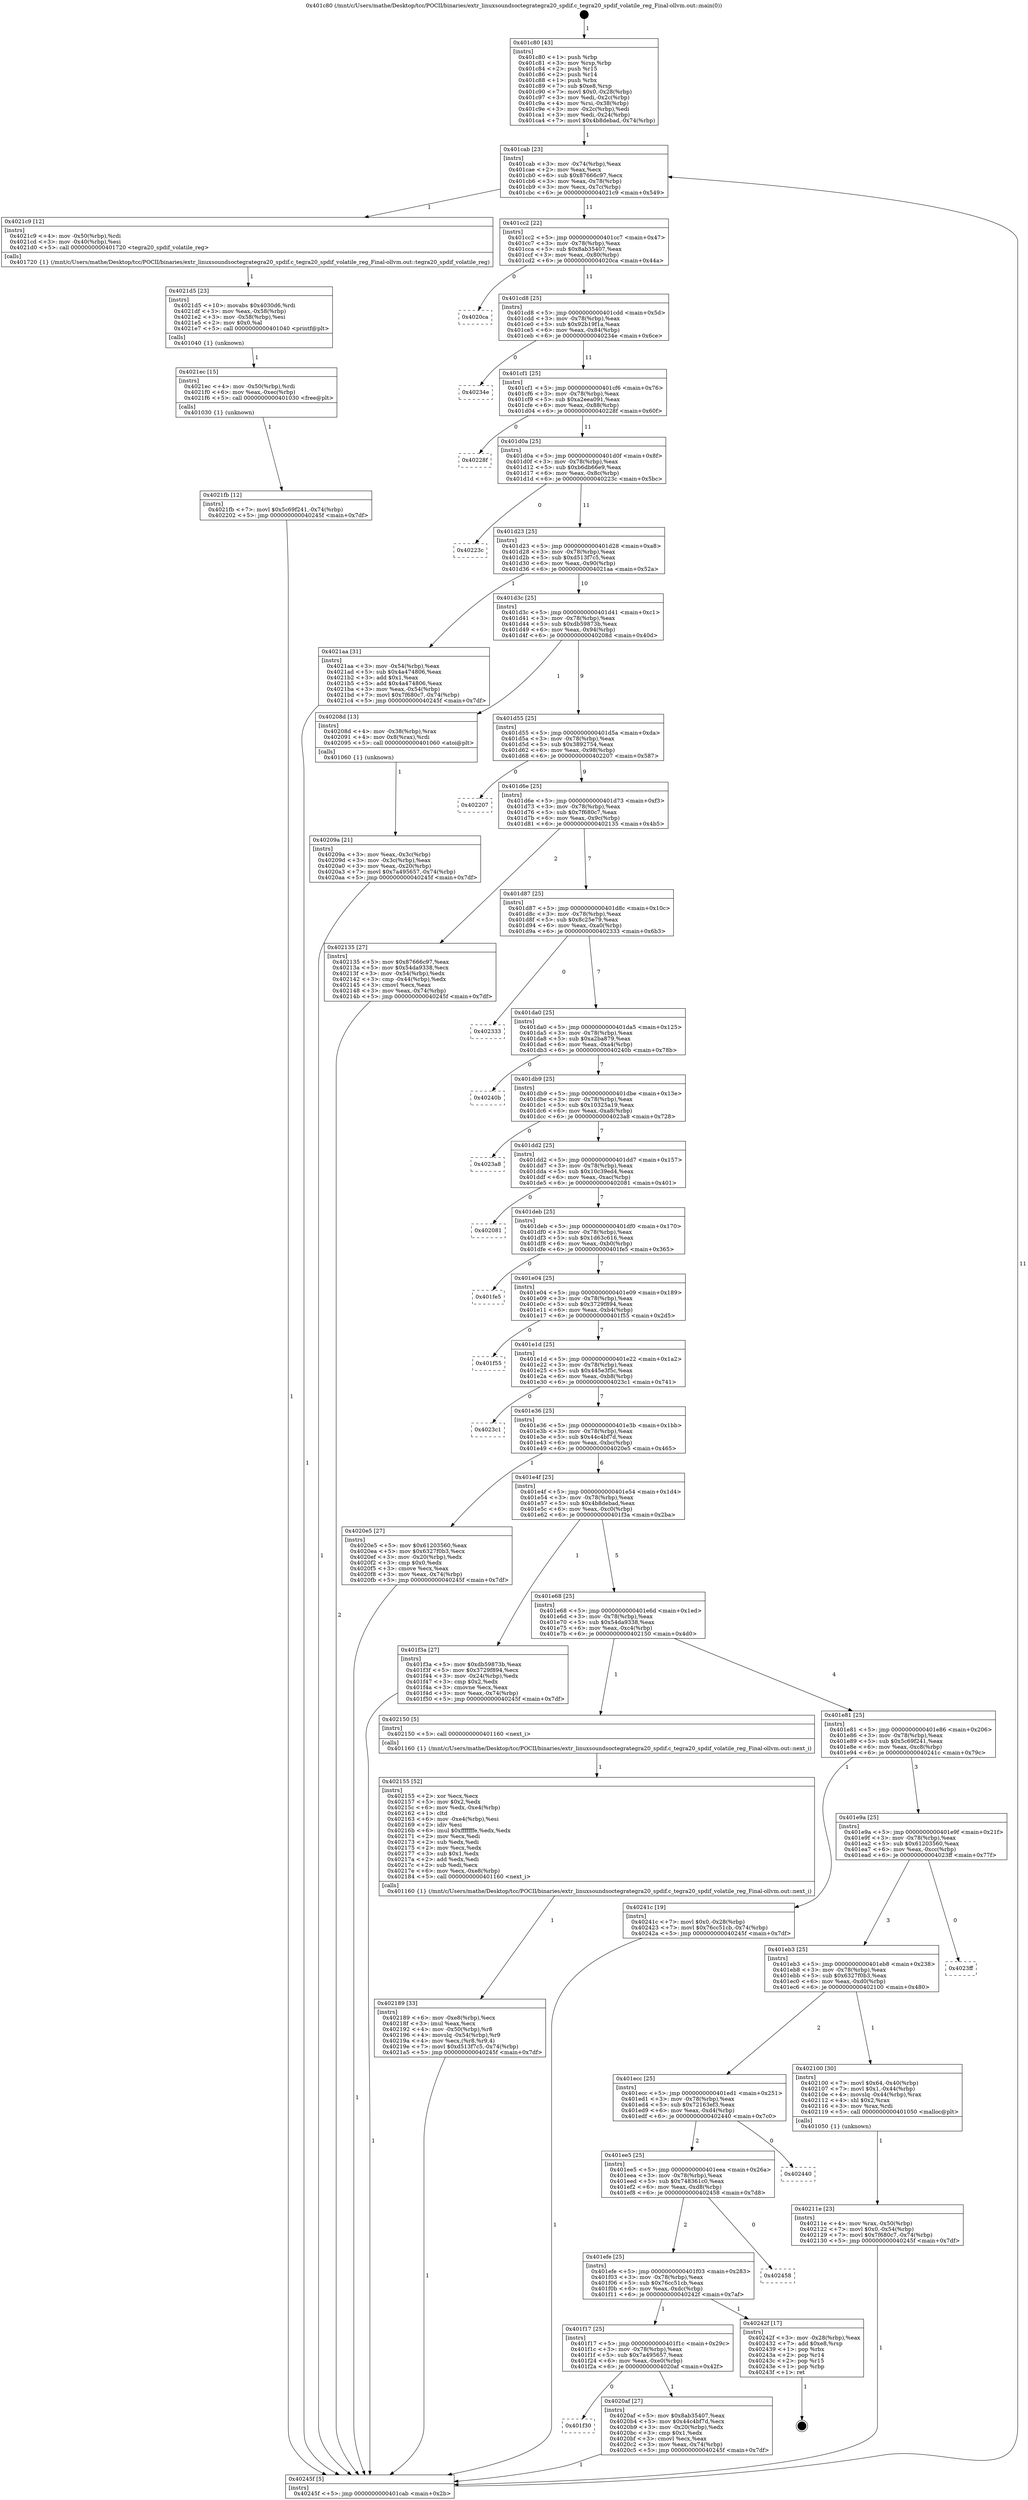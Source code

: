 digraph "0x401c80" {
  label = "0x401c80 (/mnt/c/Users/mathe/Desktop/tcc/POCII/binaries/extr_linuxsoundsoctegrategra20_spdif.c_tegra20_spdif_volatile_reg_Final-ollvm.out::main(0))"
  labelloc = "t"
  node[shape=record]

  Entry [label="",width=0.3,height=0.3,shape=circle,fillcolor=black,style=filled]
  "0x401cab" [label="{
     0x401cab [23]\l
     | [instrs]\l
     &nbsp;&nbsp;0x401cab \<+3\>: mov -0x74(%rbp),%eax\l
     &nbsp;&nbsp;0x401cae \<+2\>: mov %eax,%ecx\l
     &nbsp;&nbsp;0x401cb0 \<+6\>: sub $0x87666c97,%ecx\l
     &nbsp;&nbsp;0x401cb6 \<+3\>: mov %eax,-0x78(%rbp)\l
     &nbsp;&nbsp;0x401cb9 \<+3\>: mov %ecx,-0x7c(%rbp)\l
     &nbsp;&nbsp;0x401cbc \<+6\>: je 00000000004021c9 \<main+0x549\>\l
  }"]
  "0x4021c9" [label="{
     0x4021c9 [12]\l
     | [instrs]\l
     &nbsp;&nbsp;0x4021c9 \<+4\>: mov -0x50(%rbp),%rdi\l
     &nbsp;&nbsp;0x4021cd \<+3\>: mov -0x40(%rbp),%esi\l
     &nbsp;&nbsp;0x4021d0 \<+5\>: call 0000000000401720 \<tegra20_spdif_volatile_reg\>\l
     | [calls]\l
     &nbsp;&nbsp;0x401720 \{1\} (/mnt/c/Users/mathe/Desktop/tcc/POCII/binaries/extr_linuxsoundsoctegrategra20_spdif.c_tegra20_spdif_volatile_reg_Final-ollvm.out::tegra20_spdif_volatile_reg)\l
  }"]
  "0x401cc2" [label="{
     0x401cc2 [22]\l
     | [instrs]\l
     &nbsp;&nbsp;0x401cc2 \<+5\>: jmp 0000000000401cc7 \<main+0x47\>\l
     &nbsp;&nbsp;0x401cc7 \<+3\>: mov -0x78(%rbp),%eax\l
     &nbsp;&nbsp;0x401cca \<+5\>: sub $0x8ab35407,%eax\l
     &nbsp;&nbsp;0x401ccf \<+3\>: mov %eax,-0x80(%rbp)\l
     &nbsp;&nbsp;0x401cd2 \<+6\>: je 00000000004020ca \<main+0x44a\>\l
  }"]
  Exit [label="",width=0.3,height=0.3,shape=circle,fillcolor=black,style=filled,peripheries=2]
  "0x4020ca" [label="{
     0x4020ca\l
  }", style=dashed]
  "0x401cd8" [label="{
     0x401cd8 [25]\l
     | [instrs]\l
     &nbsp;&nbsp;0x401cd8 \<+5\>: jmp 0000000000401cdd \<main+0x5d\>\l
     &nbsp;&nbsp;0x401cdd \<+3\>: mov -0x78(%rbp),%eax\l
     &nbsp;&nbsp;0x401ce0 \<+5\>: sub $0x92b19f1a,%eax\l
     &nbsp;&nbsp;0x401ce5 \<+6\>: mov %eax,-0x84(%rbp)\l
     &nbsp;&nbsp;0x401ceb \<+6\>: je 000000000040234e \<main+0x6ce\>\l
  }"]
  "0x4021fb" [label="{
     0x4021fb [12]\l
     | [instrs]\l
     &nbsp;&nbsp;0x4021fb \<+7\>: movl $0x5c69f241,-0x74(%rbp)\l
     &nbsp;&nbsp;0x402202 \<+5\>: jmp 000000000040245f \<main+0x7df\>\l
  }"]
  "0x40234e" [label="{
     0x40234e\l
  }", style=dashed]
  "0x401cf1" [label="{
     0x401cf1 [25]\l
     | [instrs]\l
     &nbsp;&nbsp;0x401cf1 \<+5\>: jmp 0000000000401cf6 \<main+0x76\>\l
     &nbsp;&nbsp;0x401cf6 \<+3\>: mov -0x78(%rbp),%eax\l
     &nbsp;&nbsp;0x401cf9 \<+5\>: sub $0xa2eea091,%eax\l
     &nbsp;&nbsp;0x401cfe \<+6\>: mov %eax,-0x88(%rbp)\l
     &nbsp;&nbsp;0x401d04 \<+6\>: je 000000000040228f \<main+0x60f\>\l
  }"]
  "0x4021ec" [label="{
     0x4021ec [15]\l
     | [instrs]\l
     &nbsp;&nbsp;0x4021ec \<+4\>: mov -0x50(%rbp),%rdi\l
     &nbsp;&nbsp;0x4021f0 \<+6\>: mov %eax,-0xec(%rbp)\l
     &nbsp;&nbsp;0x4021f6 \<+5\>: call 0000000000401030 \<free@plt\>\l
     | [calls]\l
     &nbsp;&nbsp;0x401030 \{1\} (unknown)\l
  }"]
  "0x40228f" [label="{
     0x40228f\l
  }", style=dashed]
  "0x401d0a" [label="{
     0x401d0a [25]\l
     | [instrs]\l
     &nbsp;&nbsp;0x401d0a \<+5\>: jmp 0000000000401d0f \<main+0x8f\>\l
     &nbsp;&nbsp;0x401d0f \<+3\>: mov -0x78(%rbp),%eax\l
     &nbsp;&nbsp;0x401d12 \<+5\>: sub $0xb6db66e9,%eax\l
     &nbsp;&nbsp;0x401d17 \<+6\>: mov %eax,-0x8c(%rbp)\l
     &nbsp;&nbsp;0x401d1d \<+6\>: je 000000000040223c \<main+0x5bc\>\l
  }"]
  "0x4021d5" [label="{
     0x4021d5 [23]\l
     | [instrs]\l
     &nbsp;&nbsp;0x4021d5 \<+10\>: movabs $0x4030d6,%rdi\l
     &nbsp;&nbsp;0x4021df \<+3\>: mov %eax,-0x58(%rbp)\l
     &nbsp;&nbsp;0x4021e2 \<+3\>: mov -0x58(%rbp),%esi\l
     &nbsp;&nbsp;0x4021e5 \<+2\>: mov $0x0,%al\l
     &nbsp;&nbsp;0x4021e7 \<+5\>: call 0000000000401040 \<printf@plt\>\l
     | [calls]\l
     &nbsp;&nbsp;0x401040 \{1\} (unknown)\l
  }"]
  "0x40223c" [label="{
     0x40223c\l
  }", style=dashed]
  "0x401d23" [label="{
     0x401d23 [25]\l
     | [instrs]\l
     &nbsp;&nbsp;0x401d23 \<+5\>: jmp 0000000000401d28 \<main+0xa8\>\l
     &nbsp;&nbsp;0x401d28 \<+3\>: mov -0x78(%rbp),%eax\l
     &nbsp;&nbsp;0x401d2b \<+5\>: sub $0xd513f7c5,%eax\l
     &nbsp;&nbsp;0x401d30 \<+6\>: mov %eax,-0x90(%rbp)\l
     &nbsp;&nbsp;0x401d36 \<+6\>: je 00000000004021aa \<main+0x52a\>\l
  }"]
  "0x402189" [label="{
     0x402189 [33]\l
     | [instrs]\l
     &nbsp;&nbsp;0x402189 \<+6\>: mov -0xe8(%rbp),%ecx\l
     &nbsp;&nbsp;0x40218f \<+3\>: imul %eax,%ecx\l
     &nbsp;&nbsp;0x402192 \<+4\>: mov -0x50(%rbp),%r8\l
     &nbsp;&nbsp;0x402196 \<+4\>: movslq -0x54(%rbp),%r9\l
     &nbsp;&nbsp;0x40219a \<+4\>: mov %ecx,(%r8,%r9,4)\l
     &nbsp;&nbsp;0x40219e \<+7\>: movl $0xd513f7c5,-0x74(%rbp)\l
     &nbsp;&nbsp;0x4021a5 \<+5\>: jmp 000000000040245f \<main+0x7df\>\l
  }"]
  "0x4021aa" [label="{
     0x4021aa [31]\l
     | [instrs]\l
     &nbsp;&nbsp;0x4021aa \<+3\>: mov -0x54(%rbp),%eax\l
     &nbsp;&nbsp;0x4021ad \<+5\>: sub $0x4a474806,%eax\l
     &nbsp;&nbsp;0x4021b2 \<+3\>: add $0x1,%eax\l
     &nbsp;&nbsp;0x4021b5 \<+5\>: add $0x4a474806,%eax\l
     &nbsp;&nbsp;0x4021ba \<+3\>: mov %eax,-0x54(%rbp)\l
     &nbsp;&nbsp;0x4021bd \<+7\>: movl $0x7f680c7,-0x74(%rbp)\l
     &nbsp;&nbsp;0x4021c4 \<+5\>: jmp 000000000040245f \<main+0x7df\>\l
  }"]
  "0x401d3c" [label="{
     0x401d3c [25]\l
     | [instrs]\l
     &nbsp;&nbsp;0x401d3c \<+5\>: jmp 0000000000401d41 \<main+0xc1\>\l
     &nbsp;&nbsp;0x401d41 \<+3\>: mov -0x78(%rbp),%eax\l
     &nbsp;&nbsp;0x401d44 \<+5\>: sub $0xdb59873b,%eax\l
     &nbsp;&nbsp;0x401d49 \<+6\>: mov %eax,-0x94(%rbp)\l
     &nbsp;&nbsp;0x401d4f \<+6\>: je 000000000040208d \<main+0x40d\>\l
  }"]
  "0x402155" [label="{
     0x402155 [52]\l
     | [instrs]\l
     &nbsp;&nbsp;0x402155 \<+2\>: xor %ecx,%ecx\l
     &nbsp;&nbsp;0x402157 \<+5\>: mov $0x2,%edx\l
     &nbsp;&nbsp;0x40215c \<+6\>: mov %edx,-0xe4(%rbp)\l
     &nbsp;&nbsp;0x402162 \<+1\>: cltd\l
     &nbsp;&nbsp;0x402163 \<+6\>: mov -0xe4(%rbp),%esi\l
     &nbsp;&nbsp;0x402169 \<+2\>: idiv %esi\l
     &nbsp;&nbsp;0x40216b \<+6\>: imul $0xfffffffe,%edx,%edx\l
     &nbsp;&nbsp;0x402171 \<+2\>: mov %ecx,%edi\l
     &nbsp;&nbsp;0x402173 \<+2\>: sub %edx,%edi\l
     &nbsp;&nbsp;0x402175 \<+2\>: mov %ecx,%edx\l
     &nbsp;&nbsp;0x402177 \<+3\>: sub $0x1,%edx\l
     &nbsp;&nbsp;0x40217a \<+2\>: add %edx,%edi\l
     &nbsp;&nbsp;0x40217c \<+2\>: sub %edi,%ecx\l
     &nbsp;&nbsp;0x40217e \<+6\>: mov %ecx,-0xe8(%rbp)\l
     &nbsp;&nbsp;0x402184 \<+5\>: call 0000000000401160 \<next_i\>\l
     | [calls]\l
     &nbsp;&nbsp;0x401160 \{1\} (/mnt/c/Users/mathe/Desktop/tcc/POCII/binaries/extr_linuxsoundsoctegrategra20_spdif.c_tegra20_spdif_volatile_reg_Final-ollvm.out::next_i)\l
  }"]
  "0x40208d" [label="{
     0x40208d [13]\l
     | [instrs]\l
     &nbsp;&nbsp;0x40208d \<+4\>: mov -0x38(%rbp),%rax\l
     &nbsp;&nbsp;0x402091 \<+4\>: mov 0x8(%rax),%rdi\l
     &nbsp;&nbsp;0x402095 \<+5\>: call 0000000000401060 \<atoi@plt\>\l
     | [calls]\l
     &nbsp;&nbsp;0x401060 \{1\} (unknown)\l
  }"]
  "0x401d55" [label="{
     0x401d55 [25]\l
     | [instrs]\l
     &nbsp;&nbsp;0x401d55 \<+5\>: jmp 0000000000401d5a \<main+0xda\>\l
     &nbsp;&nbsp;0x401d5a \<+3\>: mov -0x78(%rbp),%eax\l
     &nbsp;&nbsp;0x401d5d \<+5\>: sub $0x3892754,%eax\l
     &nbsp;&nbsp;0x401d62 \<+6\>: mov %eax,-0x98(%rbp)\l
     &nbsp;&nbsp;0x401d68 \<+6\>: je 0000000000402207 \<main+0x587\>\l
  }"]
  "0x40211e" [label="{
     0x40211e [23]\l
     | [instrs]\l
     &nbsp;&nbsp;0x40211e \<+4\>: mov %rax,-0x50(%rbp)\l
     &nbsp;&nbsp;0x402122 \<+7\>: movl $0x0,-0x54(%rbp)\l
     &nbsp;&nbsp;0x402129 \<+7\>: movl $0x7f680c7,-0x74(%rbp)\l
     &nbsp;&nbsp;0x402130 \<+5\>: jmp 000000000040245f \<main+0x7df\>\l
  }"]
  "0x402207" [label="{
     0x402207\l
  }", style=dashed]
  "0x401d6e" [label="{
     0x401d6e [25]\l
     | [instrs]\l
     &nbsp;&nbsp;0x401d6e \<+5\>: jmp 0000000000401d73 \<main+0xf3\>\l
     &nbsp;&nbsp;0x401d73 \<+3\>: mov -0x78(%rbp),%eax\l
     &nbsp;&nbsp;0x401d76 \<+5\>: sub $0x7f680c7,%eax\l
     &nbsp;&nbsp;0x401d7b \<+6\>: mov %eax,-0x9c(%rbp)\l
     &nbsp;&nbsp;0x401d81 \<+6\>: je 0000000000402135 \<main+0x4b5\>\l
  }"]
  "0x401f30" [label="{
     0x401f30\l
  }", style=dashed]
  "0x402135" [label="{
     0x402135 [27]\l
     | [instrs]\l
     &nbsp;&nbsp;0x402135 \<+5\>: mov $0x87666c97,%eax\l
     &nbsp;&nbsp;0x40213a \<+5\>: mov $0x54da9338,%ecx\l
     &nbsp;&nbsp;0x40213f \<+3\>: mov -0x54(%rbp),%edx\l
     &nbsp;&nbsp;0x402142 \<+3\>: cmp -0x44(%rbp),%edx\l
     &nbsp;&nbsp;0x402145 \<+3\>: cmovl %ecx,%eax\l
     &nbsp;&nbsp;0x402148 \<+3\>: mov %eax,-0x74(%rbp)\l
     &nbsp;&nbsp;0x40214b \<+5\>: jmp 000000000040245f \<main+0x7df\>\l
  }"]
  "0x401d87" [label="{
     0x401d87 [25]\l
     | [instrs]\l
     &nbsp;&nbsp;0x401d87 \<+5\>: jmp 0000000000401d8c \<main+0x10c\>\l
     &nbsp;&nbsp;0x401d8c \<+3\>: mov -0x78(%rbp),%eax\l
     &nbsp;&nbsp;0x401d8f \<+5\>: sub $0x8c25e79,%eax\l
     &nbsp;&nbsp;0x401d94 \<+6\>: mov %eax,-0xa0(%rbp)\l
     &nbsp;&nbsp;0x401d9a \<+6\>: je 0000000000402333 \<main+0x6b3\>\l
  }"]
  "0x4020af" [label="{
     0x4020af [27]\l
     | [instrs]\l
     &nbsp;&nbsp;0x4020af \<+5\>: mov $0x8ab35407,%eax\l
     &nbsp;&nbsp;0x4020b4 \<+5\>: mov $0x44c4bf7d,%ecx\l
     &nbsp;&nbsp;0x4020b9 \<+3\>: mov -0x20(%rbp),%edx\l
     &nbsp;&nbsp;0x4020bc \<+3\>: cmp $0x1,%edx\l
     &nbsp;&nbsp;0x4020bf \<+3\>: cmovl %ecx,%eax\l
     &nbsp;&nbsp;0x4020c2 \<+3\>: mov %eax,-0x74(%rbp)\l
     &nbsp;&nbsp;0x4020c5 \<+5\>: jmp 000000000040245f \<main+0x7df\>\l
  }"]
  "0x402333" [label="{
     0x402333\l
  }", style=dashed]
  "0x401da0" [label="{
     0x401da0 [25]\l
     | [instrs]\l
     &nbsp;&nbsp;0x401da0 \<+5\>: jmp 0000000000401da5 \<main+0x125\>\l
     &nbsp;&nbsp;0x401da5 \<+3\>: mov -0x78(%rbp),%eax\l
     &nbsp;&nbsp;0x401da8 \<+5\>: sub $0xa2ba879,%eax\l
     &nbsp;&nbsp;0x401dad \<+6\>: mov %eax,-0xa4(%rbp)\l
     &nbsp;&nbsp;0x401db3 \<+6\>: je 000000000040240b \<main+0x78b\>\l
  }"]
  "0x401f17" [label="{
     0x401f17 [25]\l
     | [instrs]\l
     &nbsp;&nbsp;0x401f17 \<+5\>: jmp 0000000000401f1c \<main+0x29c\>\l
     &nbsp;&nbsp;0x401f1c \<+3\>: mov -0x78(%rbp),%eax\l
     &nbsp;&nbsp;0x401f1f \<+5\>: sub $0x7a495657,%eax\l
     &nbsp;&nbsp;0x401f24 \<+6\>: mov %eax,-0xe0(%rbp)\l
     &nbsp;&nbsp;0x401f2a \<+6\>: je 00000000004020af \<main+0x42f\>\l
  }"]
  "0x40240b" [label="{
     0x40240b\l
  }", style=dashed]
  "0x401db9" [label="{
     0x401db9 [25]\l
     | [instrs]\l
     &nbsp;&nbsp;0x401db9 \<+5\>: jmp 0000000000401dbe \<main+0x13e\>\l
     &nbsp;&nbsp;0x401dbe \<+3\>: mov -0x78(%rbp),%eax\l
     &nbsp;&nbsp;0x401dc1 \<+5\>: sub $0x10325a19,%eax\l
     &nbsp;&nbsp;0x401dc6 \<+6\>: mov %eax,-0xa8(%rbp)\l
     &nbsp;&nbsp;0x401dcc \<+6\>: je 00000000004023a8 \<main+0x728\>\l
  }"]
  "0x40242f" [label="{
     0x40242f [17]\l
     | [instrs]\l
     &nbsp;&nbsp;0x40242f \<+3\>: mov -0x28(%rbp),%eax\l
     &nbsp;&nbsp;0x402432 \<+7\>: add $0xe8,%rsp\l
     &nbsp;&nbsp;0x402439 \<+1\>: pop %rbx\l
     &nbsp;&nbsp;0x40243a \<+2\>: pop %r14\l
     &nbsp;&nbsp;0x40243c \<+2\>: pop %r15\l
     &nbsp;&nbsp;0x40243e \<+1\>: pop %rbp\l
     &nbsp;&nbsp;0x40243f \<+1\>: ret\l
  }"]
  "0x4023a8" [label="{
     0x4023a8\l
  }", style=dashed]
  "0x401dd2" [label="{
     0x401dd2 [25]\l
     | [instrs]\l
     &nbsp;&nbsp;0x401dd2 \<+5\>: jmp 0000000000401dd7 \<main+0x157\>\l
     &nbsp;&nbsp;0x401dd7 \<+3\>: mov -0x78(%rbp),%eax\l
     &nbsp;&nbsp;0x401dda \<+5\>: sub $0x10c39ed4,%eax\l
     &nbsp;&nbsp;0x401ddf \<+6\>: mov %eax,-0xac(%rbp)\l
     &nbsp;&nbsp;0x401de5 \<+6\>: je 0000000000402081 \<main+0x401\>\l
  }"]
  "0x401efe" [label="{
     0x401efe [25]\l
     | [instrs]\l
     &nbsp;&nbsp;0x401efe \<+5\>: jmp 0000000000401f03 \<main+0x283\>\l
     &nbsp;&nbsp;0x401f03 \<+3\>: mov -0x78(%rbp),%eax\l
     &nbsp;&nbsp;0x401f06 \<+5\>: sub $0x76cc51cb,%eax\l
     &nbsp;&nbsp;0x401f0b \<+6\>: mov %eax,-0xdc(%rbp)\l
     &nbsp;&nbsp;0x401f11 \<+6\>: je 000000000040242f \<main+0x7af\>\l
  }"]
  "0x402081" [label="{
     0x402081\l
  }", style=dashed]
  "0x401deb" [label="{
     0x401deb [25]\l
     | [instrs]\l
     &nbsp;&nbsp;0x401deb \<+5\>: jmp 0000000000401df0 \<main+0x170\>\l
     &nbsp;&nbsp;0x401df0 \<+3\>: mov -0x78(%rbp),%eax\l
     &nbsp;&nbsp;0x401df3 \<+5\>: sub $0x1d63c616,%eax\l
     &nbsp;&nbsp;0x401df8 \<+6\>: mov %eax,-0xb0(%rbp)\l
     &nbsp;&nbsp;0x401dfe \<+6\>: je 0000000000401fe5 \<main+0x365\>\l
  }"]
  "0x402458" [label="{
     0x402458\l
  }", style=dashed]
  "0x401fe5" [label="{
     0x401fe5\l
  }", style=dashed]
  "0x401e04" [label="{
     0x401e04 [25]\l
     | [instrs]\l
     &nbsp;&nbsp;0x401e04 \<+5\>: jmp 0000000000401e09 \<main+0x189\>\l
     &nbsp;&nbsp;0x401e09 \<+3\>: mov -0x78(%rbp),%eax\l
     &nbsp;&nbsp;0x401e0c \<+5\>: sub $0x3729f894,%eax\l
     &nbsp;&nbsp;0x401e11 \<+6\>: mov %eax,-0xb4(%rbp)\l
     &nbsp;&nbsp;0x401e17 \<+6\>: je 0000000000401f55 \<main+0x2d5\>\l
  }"]
  "0x401ee5" [label="{
     0x401ee5 [25]\l
     | [instrs]\l
     &nbsp;&nbsp;0x401ee5 \<+5\>: jmp 0000000000401eea \<main+0x26a\>\l
     &nbsp;&nbsp;0x401eea \<+3\>: mov -0x78(%rbp),%eax\l
     &nbsp;&nbsp;0x401eed \<+5\>: sub $0x748361c0,%eax\l
     &nbsp;&nbsp;0x401ef2 \<+6\>: mov %eax,-0xd8(%rbp)\l
     &nbsp;&nbsp;0x401ef8 \<+6\>: je 0000000000402458 \<main+0x7d8\>\l
  }"]
  "0x401f55" [label="{
     0x401f55\l
  }", style=dashed]
  "0x401e1d" [label="{
     0x401e1d [25]\l
     | [instrs]\l
     &nbsp;&nbsp;0x401e1d \<+5\>: jmp 0000000000401e22 \<main+0x1a2\>\l
     &nbsp;&nbsp;0x401e22 \<+3\>: mov -0x78(%rbp),%eax\l
     &nbsp;&nbsp;0x401e25 \<+5\>: sub $0x445e3f5c,%eax\l
     &nbsp;&nbsp;0x401e2a \<+6\>: mov %eax,-0xb8(%rbp)\l
     &nbsp;&nbsp;0x401e30 \<+6\>: je 00000000004023c1 \<main+0x741\>\l
  }"]
  "0x402440" [label="{
     0x402440\l
  }", style=dashed]
  "0x4023c1" [label="{
     0x4023c1\l
  }", style=dashed]
  "0x401e36" [label="{
     0x401e36 [25]\l
     | [instrs]\l
     &nbsp;&nbsp;0x401e36 \<+5\>: jmp 0000000000401e3b \<main+0x1bb\>\l
     &nbsp;&nbsp;0x401e3b \<+3\>: mov -0x78(%rbp),%eax\l
     &nbsp;&nbsp;0x401e3e \<+5\>: sub $0x44c4bf7d,%eax\l
     &nbsp;&nbsp;0x401e43 \<+6\>: mov %eax,-0xbc(%rbp)\l
     &nbsp;&nbsp;0x401e49 \<+6\>: je 00000000004020e5 \<main+0x465\>\l
  }"]
  "0x401ecc" [label="{
     0x401ecc [25]\l
     | [instrs]\l
     &nbsp;&nbsp;0x401ecc \<+5\>: jmp 0000000000401ed1 \<main+0x251\>\l
     &nbsp;&nbsp;0x401ed1 \<+3\>: mov -0x78(%rbp),%eax\l
     &nbsp;&nbsp;0x401ed4 \<+5\>: sub $0x72163ef3,%eax\l
     &nbsp;&nbsp;0x401ed9 \<+6\>: mov %eax,-0xd4(%rbp)\l
     &nbsp;&nbsp;0x401edf \<+6\>: je 0000000000402440 \<main+0x7c0\>\l
  }"]
  "0x4020e5" [label="{
     0x4020e5 [27]\l
     | [instrs]\l
     &nbsp;&nbsp;0x4020e5 \<+5\>: mov $0x61203560,%eax\l
     &nbsp;&nbsp;0x4020ea \<+5\>: mov $0x6327f0b3,%ecx\l
     &nbsp;&nbsp;0x4020ef \<+3\>: mov -0x20(%rbp),%edx\l
     &nbsp;&nbsp;0x4020f2 \<+3\>: cmp $0x0,%edx\l
     &nbsp;&nbsp;0x4020f5 \<+3\>: cmove %ecx,%eax\l
     &nbsp;&nbsp;0x4020f8 \<+3\>: mov %eax,-0x74(%rbp)\l
     &nbsp;&nbsp;0x4020fb \<+5\>: jmp 000000000040245f \<main+0x7df\>\l
  }"]
  "0x401e4f" [label="{
     0x401e4f [25]\l
     | [instrs]\l
     &nbsp;&nbsp;0x401e4f \<+5\>: jmp 0000000000401e54 \<main+0x1d4\>\l
     &nbsp;&nbsp;0x401e54 \<+3\>: mov -0x78(%rbp),%eax\l
     &nbsp;&nbsp;0x401e57 \<+5\>: sub $0x4b8debad,%eax\l
     &nbsp;&nbsp;0x401e5c \<+6\>: mov %eax,-0xc0(%rbp)\l
     &nbsp;&nbsp;0x401e62 \<+6\>: je 0000000000401f3a \<main+0x2ba\>\l
  }"]
  "0x402100" [label="{
     0x402100 [30]\l
     | [instrs]\l
     &nbsp;&nbsp;0x402100 \<+7\>: movl $0x64,-0x40(%rbp)\l
     &nbsp;&nbsp;0x402107 \<+7\>: movl $0x1,-0x44(%rbp)\l
     &nbsp;&nbsp;0x40210e \<+4\>: movslq -0x44(%rbp),%rax\l
     &nbsp;&nbsp;0x402112 \<+4\>: shl $0x2,%rax\l
     &nbsp;&nbsp;0x402116 \<+3\>: mov %rax,%rdi\l
     &nbsp;&nbsp;0x402119 \<+5\>: call 0000000000401050 \<malloc@plt\>\l
     | [calls]\l
     &nbsp;&nbsp;0x401050 \{1\} (unknown)\l
  }"]
  "0x401f3a" [label="{
     0x401f3a [27]\l
     | [instrs]\l
     &nbsp;&nbsp;0x401f3a \<+5\>: mov $0xdb59873b,%eax\l
     &nbsp;&nbsp;0x401f3f \<+5\>: mov $0x3729f894,%ecx\l
     &nbsp;&nbsp;0x401f44 \<+3\>: mov -0x24(%rbp),%edx\l
     &nbsp;&nbsp;0x401f47 \<+3\>: cmp $0x2,%edx\l
     &nbsp;&nbsp;0x401f4a \<+3\>: cmovne %ecx,%eax\l
     &nbsp;&nbsp;0x401f4d \<+3\>: mov %eax,-0x74(%rbp)\l
     &nbsp;&nbsp;0x401f50 \<+5\>: jmp 000000000040245f \<main+0x7df\>\l
  }"]
  "0x401e68" [label="{
     0x401e68 [25]\l
     | [instrs]\l
     &nbsp;&nbsp;0x401e68 \<+5\>: jmp 0000000000401e6d \<main+0x1ed\>\l
     &nbsp;&nbsp;0x401e6d \<+3\>: mov -0x78(%rbp),%eax\l
     &nbsp;&nbsp;0x401e70 \<+5\>: sub $0x54da9338,%eax\l
     &nbsp;&nbsp;0x401e75 \<+6\>: mov %eax,-0xc4(%rbp)\l
     &nbsp;&nbsp;0x401e7b \<+6\>: je 0000000000402150 \<main+0x4d0\>\l
  }"]
  "0x40245f" [label="{
     0x40245f [5]\l
     | [instrs]\l
     &nbsp;&nbsp;0x40245f \<+5\>: jmp 0000000000401cab \<main+0x2b\>\l
  }"]
  "0x401c80" [label="{
     0x401c80 [43]\l
     | [instrs]\l
     &nbsp;&nbsp;0x401c80 \<+1\>: push %rbp\l
     &nbsp;&nbsp;0x401c81 \<+3\>: mov %rsp,%rbp\l
     &nbsp;&nbsp;0x401c84 \<+2\>: push %r15\l
     &nbsp;&nbsp;0x401c86 \<+2\>: push %r14\l
     &nbsp;&nbsp;0x401c88 \<+1\>: push %rbx\l
     &nbsp;&nbsp;0x401c89 \<+7\>: sub $0xe8,%rsp\l
     &nbsp;&nbsp;0x401c90 \<+7\>: movl $0x0,-0x28(%rbp)\l
     &nbsp;&nbsp;0x401c97 \<+3\>: mov %edi,-0x2c(%rbp)\l
     &nbsp;&nbsp;0x401c9a \<+4\>: mov %rsi,-0x38(%rbp)\l
     &nbsp;&nbsp;0x401c9e \<+3\>: mov -0x2c(%rbp),%edi\l
     &nbsp;&nbsp;0x401ca1 \<+3\>: mov %edi,-0x24(%rbp)\l
     &nbsp;&nbsp;0x401ca4 \<+7\>: movl $0x4b8debad,-0x74(%rbp)\l
  }"]
  "0x40209a" [label="{
     0x40209a [21]\l
     | [instrs]\l
     &nbsp;&nbsp;0x40209a \<+3\>: mov %eax,-0x3c(%rbp)\l
     &nbsp;&nbsp;0x40209d \<+3\>: mov -0x3c(%rbp),%eax\l
     &nbsp;&nbsp;0x4020a0 \<+3\>: mov %eax,-0x20(%rbp)\l
     &nbsp;&nbsp;0x4020a3 \<+7\>: movl $0x7a495657,-0x74(%rbp)\l
     &nbsp;&nbsp;0x4020aa \<+5\>: jmp 000000000040245f \<main+0x7df\>\l
  }"]
  "0x401eb3" [label="{
     0x401eb3 [25]\l
     | [instrs]\l
     &nbsp;&nbsp;0x401eb3 \<+5\>: jmp 0000000000401eb8 \<main+0x238\>\l
     &nbsp;&nbsp;0x401eb8 \<+3\>: mov -0x78(%rbp),%eax\l
     &nbsp;&nbsp;0x401ebb \<+5\>: sub $0x6327f0b3,%eax\l
     &nbsp;&nbsp;0x401ec0 \<+6\>: mov %eax,-0xd0(%rbp)\l
     &nbsp;&nbsp;0x401ec6 \<+6\>: je 0000000000402100 \<main+0x480\>\l
  }"]
  "0x402150" [label="{
     0x402150 [5]\l
     | [instrs]\l
     &nbsp;&nbsp;0x402150 \<+5\>: call 0000000000401160 \<next_i\>\l
     | [calls]\l
     &nbsp;&nbsp;0x401160 \{1\} (/mnt/c/Users/mathe/Desktop/tcc/POCII/binaries/extr_linuxsoundsoctegrategra20_spdif.c_tegra20_spdif_volatile_reg_Final-ollvm.out::next_i)\l
  }"]
  "0x401e81" [label="{
     0x401e81 [25]\l
     | [instrs]\l
     &nbsp;&nbsp;0x401e81 \<+5\>: jmp 0000000000401e86 \<main+0x206\>\l
     &nbsp;&nbsp;0x401e86 \<+3\>: mov -0x78(%rbp),%eax\l
     &nbsp;&nbsp;0x401e89 \<+5\>: sub $0x5c69f241,%eax\l
     &nbsp;&nbsp;0x401e8e \<+6\>: mov %eax,-0xc8(%rbp)\l
     &nbsp;&nbsp;0x401e94 \<+6\>: je 000000000040241c \<main+0x79c\>\l
  }"]
  "0x4023ff" [label="{
     0x4023ff\l
  }", style=dashed]
  "0x40241c" [label="{
     0x40241c [19]\l
     | [instrs]\l
     &nbsp;&nbsp;0x40241c \<+7\>: movl $0x0,-0x28(%rbp)\l
     &nbsp;&nbsp;0x402423 \<+7\>: movl $0x76cc51cb,-0x74(%rbp)\l
     &nbsp;&nbsp;0x40242a \<+5\>: jmp 000000000040245f \<main+0x7df\>\l
  }"]
  "0x401e9a" [label="{
     0x401e9a [25]\l
     | [instrs]\l
     &nbsp;&nbsp;0x401e9a \<+5\>: jmp 0000000000401e9f \<main+0x21f\>\l
     &nbsp;&nbsp;0x401e9f \<+3\>: mov -0x78(%rbp),%eax\l
     &nbsp;&nbsp;0x401ea2 \<+5\>: sub $0x61203560,%eax\l
     &nbsp;&nbsp;0x401ea7 \<+6\>: mov %eax,-0xcc(%rbp)\l
     &nbsp;&nbsp;0x401ead \<+6\>: je 00000000004023ff \<main+0x77f\>\l
  }"]
  Entry -> "0x401c80" [label=" 1"]
  "0x401cab" -> "0x4021c9" [label=" 1"]
  "0x401cab" -> "0x401cc2" [label=" 11"]
  "0x40242f" -> Exit [label=" 1"]
  "0x401cc2" -> "0x4020ca" [label=" 0"]
  "0x401cc2" -> "0x401cd8" [label=" 11"]
  "0x40241c" -> "0x40245f" [label=" 1"]
  "0x401cd8" -> "0x40234e" [label=" 0"]
  "0x401cd8" -> "0x401cf1" [label=" 11"]
  "0x4021fb" -> "0x40245f" [label=" 1"]
  "0x401cf1" -> "0x40228f" [label=" 0"]
  "0x401cf1" -> "0x401d0a" [label=" 11"]
  "0x4021ec" -> "0x4021fb" [label=" 1"]
  "0x401d0a" -> "0x40223c" [label=" 0"]
  "0x401d0a" -> "0x401d23" [label=" 11"]
  "0x4021d5" -> "0x4021ec" [label=" 1"]
  "0x401d23" -> "0x4021aa" [label=" 1"]
  "0x401d23" -> "0x401d3c" [label=" 10"]
  "0x4021c9" -> "0x4021d5" [label=" 1"]
  "0x401d3c" -> "0x40208d" [label=" 1"]
  "0x401d3c" -> "0x401d55" [label=" 9"]
  "0x4021aa" -> "0x40245f" [label=" 1"]
  "0x401d55" -> "0x402207" [label=" 0"]
  "0x401d55" -> "0x401d6e" [label=" 9"]
  "0x402189" -> "0x40245f" [label=" 1"]
  "0x401d6e" -> "0x402135" [label=" 2"]
  "0x401d6e" -> "0x401d87" [label=" 7"]
  "0x402155" -> "0x402189" [label=" 1"]
  "0x401d87" -> "0x402333" [label=" 0"]
  "0x401d87" -> "0x401da0" [label=" 7"]
  "0x402150" -> "0x402155" [label=" 1"]
  "0x401da0" -> "0x40240b" [label=" 0"]
  "0x401da0" -> "0x401db9" [label=" 7"]
  "0x40211e" -> "0x40245f" [label=" 1"]
  "0x401db9" -> "0x4023a8" [label=" 0"]
  "0x401db9" -> "0x401dd2" [label=" 7"]
  "0x402100" -> "0x40211e" [label=" 1"]
  "0x401dd2" -> "0x402081" [label=" 0"]
  "0x401dd2" -> "0x401deb" [label=" 7"]
  "0x4020af" -> "0x40245f" [label=" 1"]
  "0x401deb" -> "0x401fe5" [label=" 0"]
  "0x401deb" -> "0x401e04" [label=" 7"]
  "0x401f17" -> "0x401f30" [label=" 0"]
  "0x401e04" -> "0x401f55" [label=" 0"]
  "0x401e04" -> "0x401e1d" [label=" 7"]
  "0x402135" -> "0x40245f" [label=" 2"]
  "0x401e1d" -> "0x4023c1" [label=" 0"]
  "0x401e1d" -> "0x401e36" [label=" 7"]
  "0x401efe" -> "0x401f17" [label=" 1"]
  "0x401e36" -> "0x4020e5" [label=" 1"]
  "0x401e36" -> "0x401e4f" [label=" 6"]
  "0x4020e5" -> "0x40245f" [label=" 1"]
  "0x401e4f" -> "0x401f3a" [label=" 1"]
  "0x401e4f" -> "0x401e68" [label=" 5"]
  "0x401f3a" -> "0x40245f" [label=" 1"]
  "0x401c80" -> "0x401cab" [label=" 1"]
  "0x40245f" -> "0x401cab" [label=" 11"]
  "0x40208d" -> "0x40209a" [label=" 1"]
  "0x40209a" -> "0x40245f" [label=" 1"]
  "0x401ee5" -> "0x401efe" [label=" 2"]
  "0x401e68" -> "0x402150" [label=" 1"]
  "0x401e68" -> "0x401e81" [label=" 4"]
  "0x401f17" -> "0x4020af" [label=" 1"]
  "0x401e81" -> "0x40241c" [label=" 1"]
  "0x401e81" -> "0x401e9a" [label=" 3"]
  "0x401ecc" -> "0x401ee5" [label=" 2"]
  "0x401e9a" -> "0x4023ff" [label=" 0"]
  "0x401e9a" -> "0x401eb3" [label=" 3"]
  "0x401ee5" -> "0x402458" [label=" 0"]
  "0x401eb3" -> "0x402100" [label=" 1"]
  "0x401eb3" -> "0x401ecc" [label=" 2"]
  "0x401efe" -> "0x40242f" [label=" 1"]
  "0x401ecc" -> "0x402440" [label=" 0"]
}
